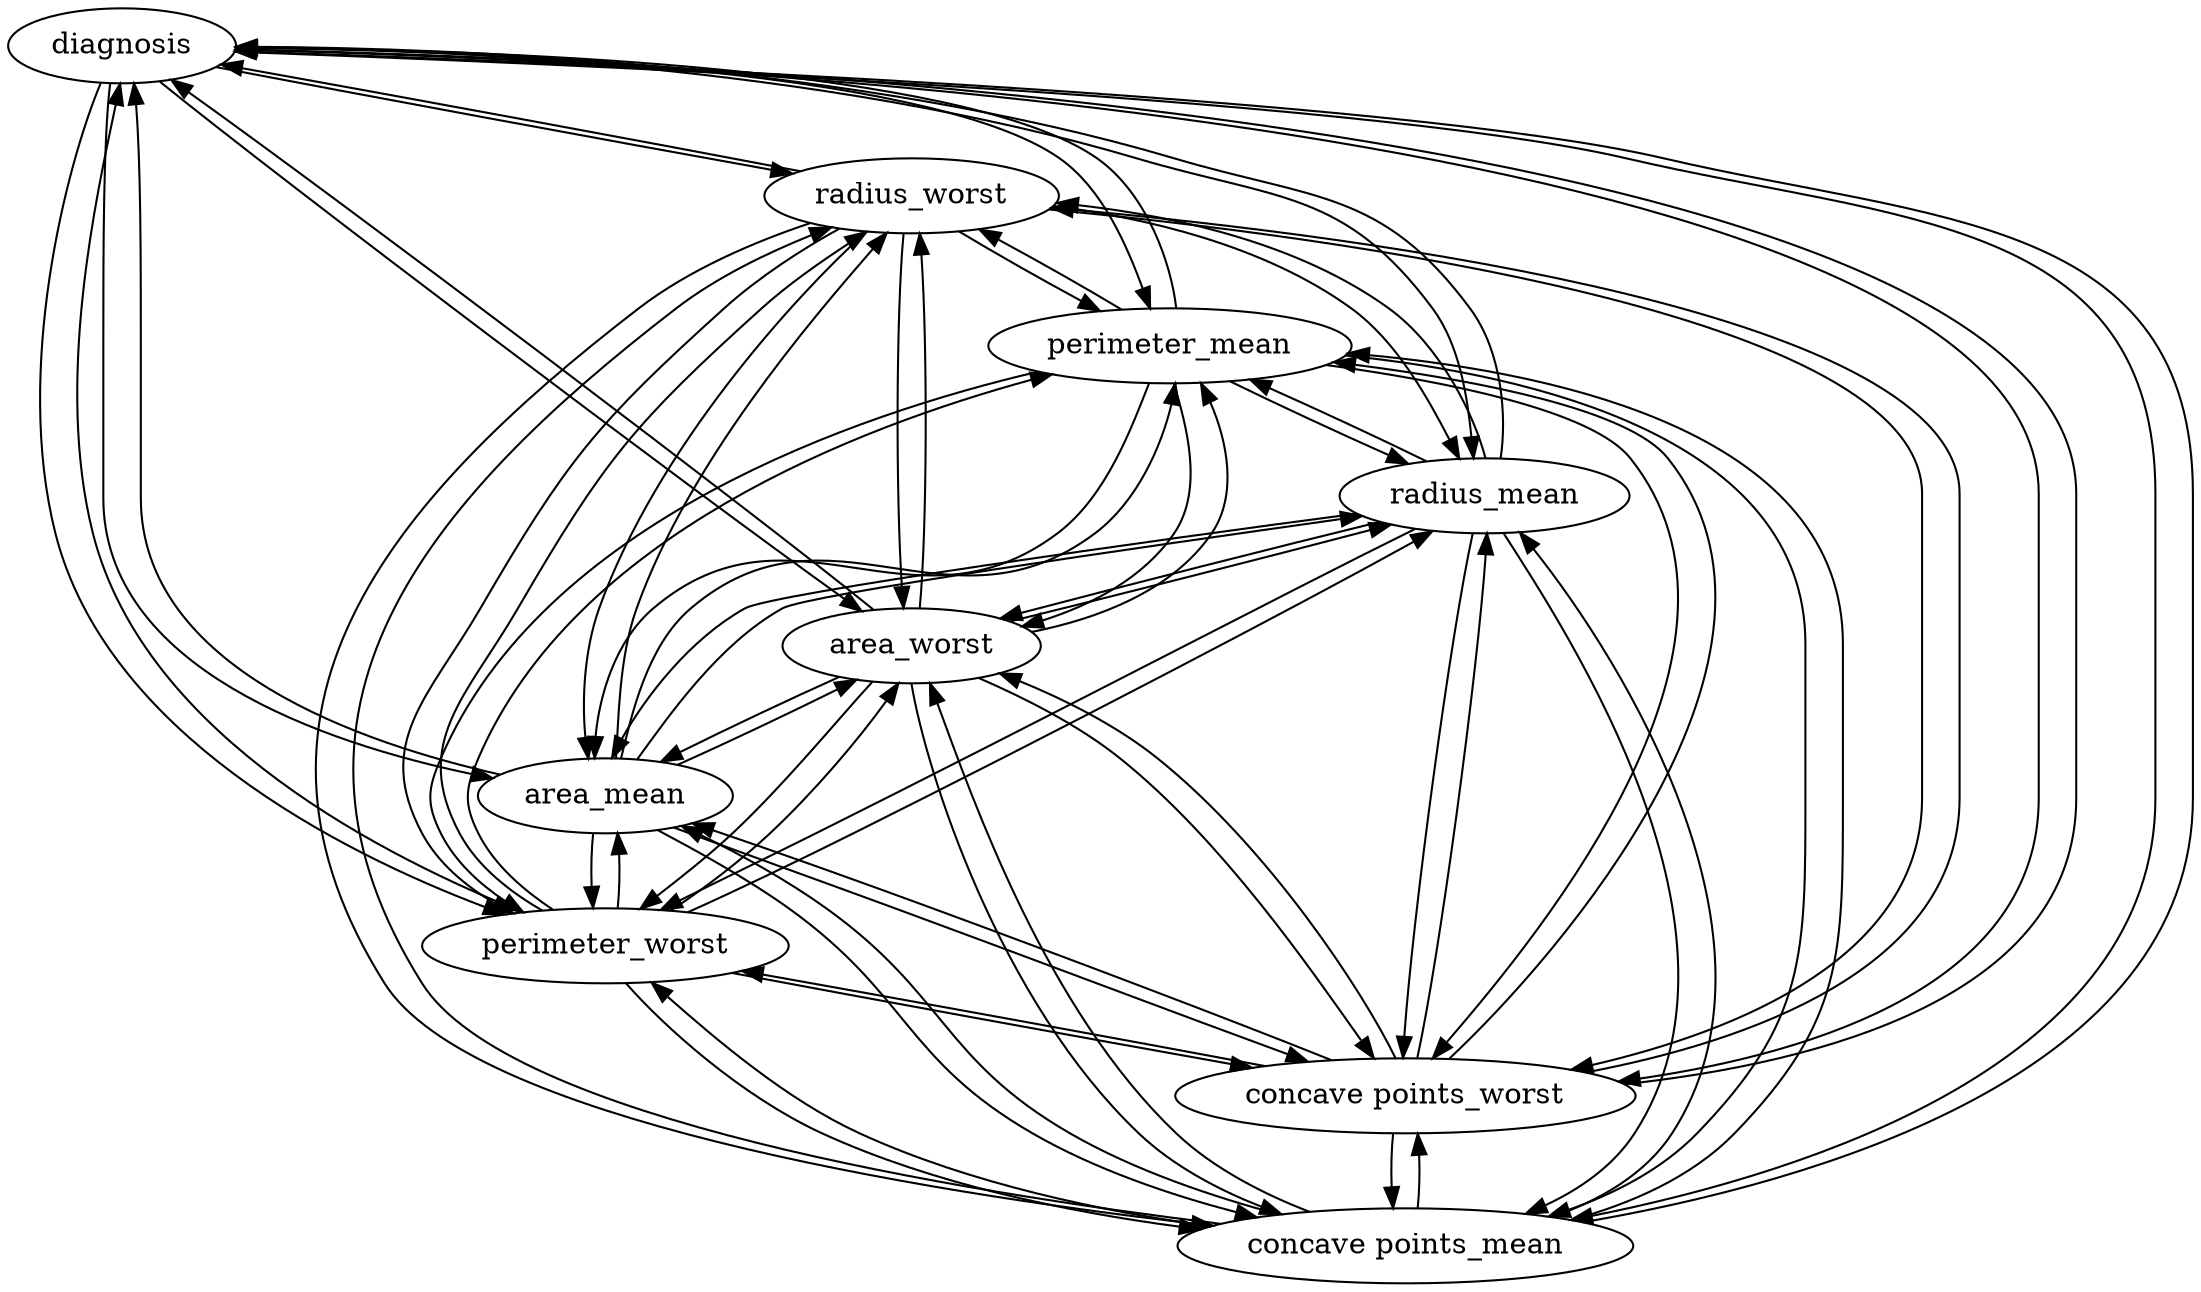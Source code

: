 strict digraph  {
diagnosis;
radius_worst;
"concave points_mean";
"concave points_worst";
perimeter_worst;
area_mean;
area_worst;
radius_mean;
perimeter_mean;
diagnosis -> radius_worst  [origin=learned, weight="0.6028690957814496"];
diagnosis -> "concave points_mean"  [origin=learned, weight="0.001915874135349239"];
diagnosis -> "concave points_worst"  [origin=learned, weight="-0.021834090288021548"];
diagnosis -> perimeter_worst  [origin=learned, weight="0.8034855687849569"];
diagnosis -> area_mean  [origin=learned, weight="43.910012671775185"];
diagnosis -> area_worst  [origin=learned, weight="-48.17003442213679"];
diagnosis -> radius_mean  [origin=learned, weight="4.547485696743551"];
diagnosis -> perimeter_mean  [origin=learned, weight="0.9024827910819647"];
radius_worst -> diagnosis  [origin=learned, weight="-9.095011520266723e-07"];
radius_worst -> "concave points_mean"  [origin=learned, weight="0.02096975903238492"];
radius_worst -> "concave points_worst"  [origin=learned, weight="3.632704380089999e-07"];
radius_worst -> perimeter_worst  [origin=learned, weight="5.856779139340843"];
radius_worst -> area_mean  [origin=learned, weight="-72.8262680996161"];
radius_worst -> area_worst  [origin=learned, weight="115.56660271793612"];
radius_worst -> radius_mean  [origin=learned, weight="6.689826617171681e-07"];
radius_worst -> perimeter_mean  [origin=learned, weight="2.1925735150828228e-05"];
"concave points_mean" -> diagnosis  [origin=learned, weight="3.51509048229269e-07"];
"concave points_mean" -> radius_worst  [origin=learned, weight="-3.1838255495368045e-07"];
"concave points_mean" -> "concave points_worst"  [origin=learned, weight="5.110745562800433e-05"];
"concave points_mean" -> perimeter_worst  [origin=learned, weight="1.231275029305001e-07"];
"concave points_mean" -> area_mean  [origin=learned, weight="-0.9994065210824286"];
"concave points_mean" -> area_worst  [origin=learned, weight="5.443749054491532"];
"concave points_mean" -> radius_mean  [origin=learned, weight="1.3420672018414698e-05"];
"concave points_mean" -> perimeter_mean  [origin=learned, weight="1.1098941696797366e-07"];
"concave points_worst" -> diagnosis  [origin=learned, weight="0.00013916506520247597"];
"concave points_worst" -> radius_worst  [origin=learned, weight="0.06929291222039889"];
"concave points_worst" -> "concave points_mean"  [origin=learned, weight="0.01481724745678172"];
"concave points_worst" -> perimeter_worst  [origin=learned, weight="0.42771386199085054"];
"concave points_worst" -> area_mean  [origin=learned, weight="-2.2043690719402043"];
"concave points_worst" -> area_worst  [origin=learned, weight="-2.4166950326504026"];
"concave points_worst" -> radius_mean  [origin=learned, weight="1.0094781341108523"];
"concave points_worst" -> perimeter_mean  [origin=learned, weight="0.24614390504684203"];
perimeter_worst -> diagnosis  [origin=learned, weight="-8.431892200386711e-09"];
perimeter_worst -> radius_worst  [origin=learned, weight="-1.0676620415962387e-08"];
perimeter_worst -> "concave points_mean"  [origin=learned, weight="0.05959032639517222"];
perimeter_worst -> "concave points_worst"  [origin=learned, weight="1.6113010636361282e-07"];
perimeter_worst -> area_mean  [origin=learned, weight="14.158768008522705"];
perimeter_worst -> area_worst  [origin=learned, weight="3.8080375123986214"];
perimeter_worst -> radius_mean  [origin=learned, weight="-2.3780539981612515e-08"];
perimeter_worst -> perimeter_mean  [origin=learned, weight="2.706692165571886e-07"];
area_mean -> diagnosis  [origin=learned, weight="-1.0950121993133028e-09"];
area_mean -> radius_worst  [origin=learned, weight="-1.5190962907960903e-09"];
area_mean -> "concave points_mean"  [origin=learned, weight="-1.2823280525702398e-06"];
area_mean -> "concave points_worst"  [origin=learned, weight="3.957057574328847e-09"];
area_mean -> perimeter_worst  [origin=learned, weight="-2.0893999255778133e-08"];
area_mean -> area_worst  [origin=learned, weight="1.3467966159483036"];
area_mean -> radius_mean  [origin=learned, weight="1.015997432037971e-09"];
area_mean -> perimeter_mean  [origin=learned, weight="3.2800788080365046e-08"];
area_worst -> diagnosis  [origin=learned, weight="-2.5730378992253056e-10"];
area_worst -> radius_worst  [origin=learned, weight="4.2191724935851986e-10"];
area_worst -> "concave points_mean"  [origin=learned, weight="-5.520273047349719e-08"];
area_worst -> "concave points_worst"  [origin=learned, weight="-2.294252561129154e-09"];
area_worst -> perimeter_worst  [origin=learned, weight="1.356489536129436e-08"];
area_worst -> area_mean  [origin=learned, weight="7.13347220364039e-05"];
area_worst -> radius_mean  [origin=learned, weight="6.777968718930638e-10"];
area_worst -> perimeter_mean  [origin=learned, weight="-3.9189501143848295e-08"];
radius_mean -> diagnosis  [origin=learned, weight="-2.27035702782941e-08"];
radius_mean -> radius_worst  [origin=learned, weight="0.7052707005037918"];
radius_mean -> "concave points_mean"  [origin=learned, weight="0.02538393293337678"];
radius_mean -> "concave points_worst"  [origin=learned, weight="3.5341758941569295e-07"];
radius_mean -> perimeter_worst  [origin=learned, weight="-7.60485536367962"];
radius_mean -> area_mean  [origin=learned, weight="38.24696333981702"];
radius_mean -> area_worst  [origin=learned, weight="-92.6232918633118"];
radius_mean -> perimeter_mean  [origin=learned, weight="6.500443709491311"];
perimeter_mean -> diagnosis  [origin=learned, weight="-3.8747891344343866e-08"];
perimeter_mean -> radius_worst  [origin=learned, weight="0.06667744975828527"];
perimeter_mean -> "concave points_mean"  [origin=learned, weight="-0.07742378920201663"];
perimeter_mean -> "concave points_worst"  [origin=learned, weight="-8.170724606421192e-08"];
perimeter_mean -> perimeter_worst  [origin=learned, weight="1.294953990262035"];
perimeter_mean -> area_mean  [origin=learned, weight="-2.2279590825953806"];
perimeter_mean -> area_worst  [origin=learned, weight="-10.467321188854887"];
perimeter_mean -> radius_mean  [origin=learned, weight="-6.377109396158573e-08"];
}
